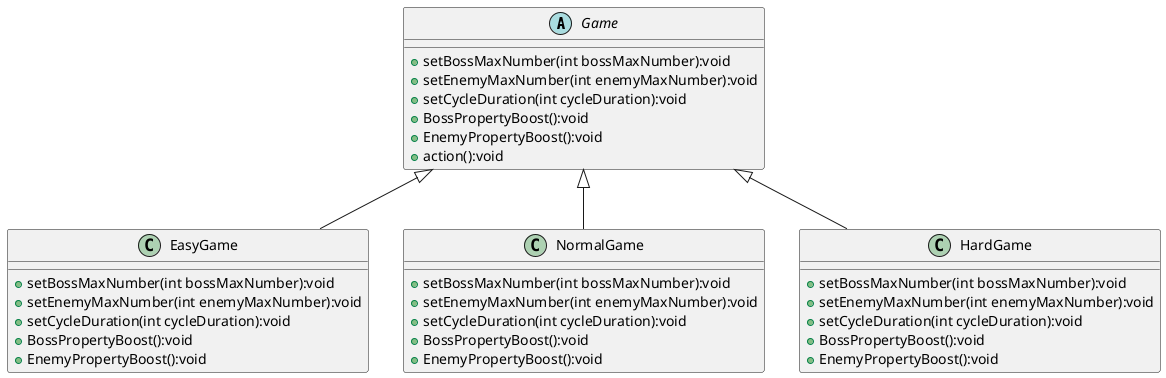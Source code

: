 @startuml
'https://plantuml.com/class-diagram

abstract Game
{
    + setBossMaxNumber(int bossMaxNumber):void
    + setEnemyMaxNumber(int enemyMaxNumber):void
    + setCycleDuration(int cycleDuration):void
    + BossPropertyBoost():void
    + EnemyPropertyBoost():void
    + action():void
}

class EasyGame
{
    + setBossMaxNumber(int bossMaxNumber):void
    + setEnemyMaxNumber(int enemyMaxNumber):void
    + setCycleDuration(int cycleDuration):void
    + BossPropertyBoost():void
    + EnemyPropertyBoost():void
}

class NormalGame
{
    + setBossMaxNumber(int bossMaxNumber):void
    + setEnemyMaxNumber(int enemyMaxNumber):void
    + setCycleDuration(int cycleDuration):void
    + BossPropertyBoost():void
    + EnemyPropertyBoost():void
}

class HardGame
{
    + setBossMaxNumber(int bossMaxNumber):void
    + setEnemyMaxNumber(int enemyMaxNumber):void
    + setCycleDuration(int cycleDuration):void
    + BossPropertyBoost():void
    + EnemyPropertyBoost():void
}

Game <|-- EasyGame
Game <|-- NormalGame
Game <|-- HardGame

@enduml